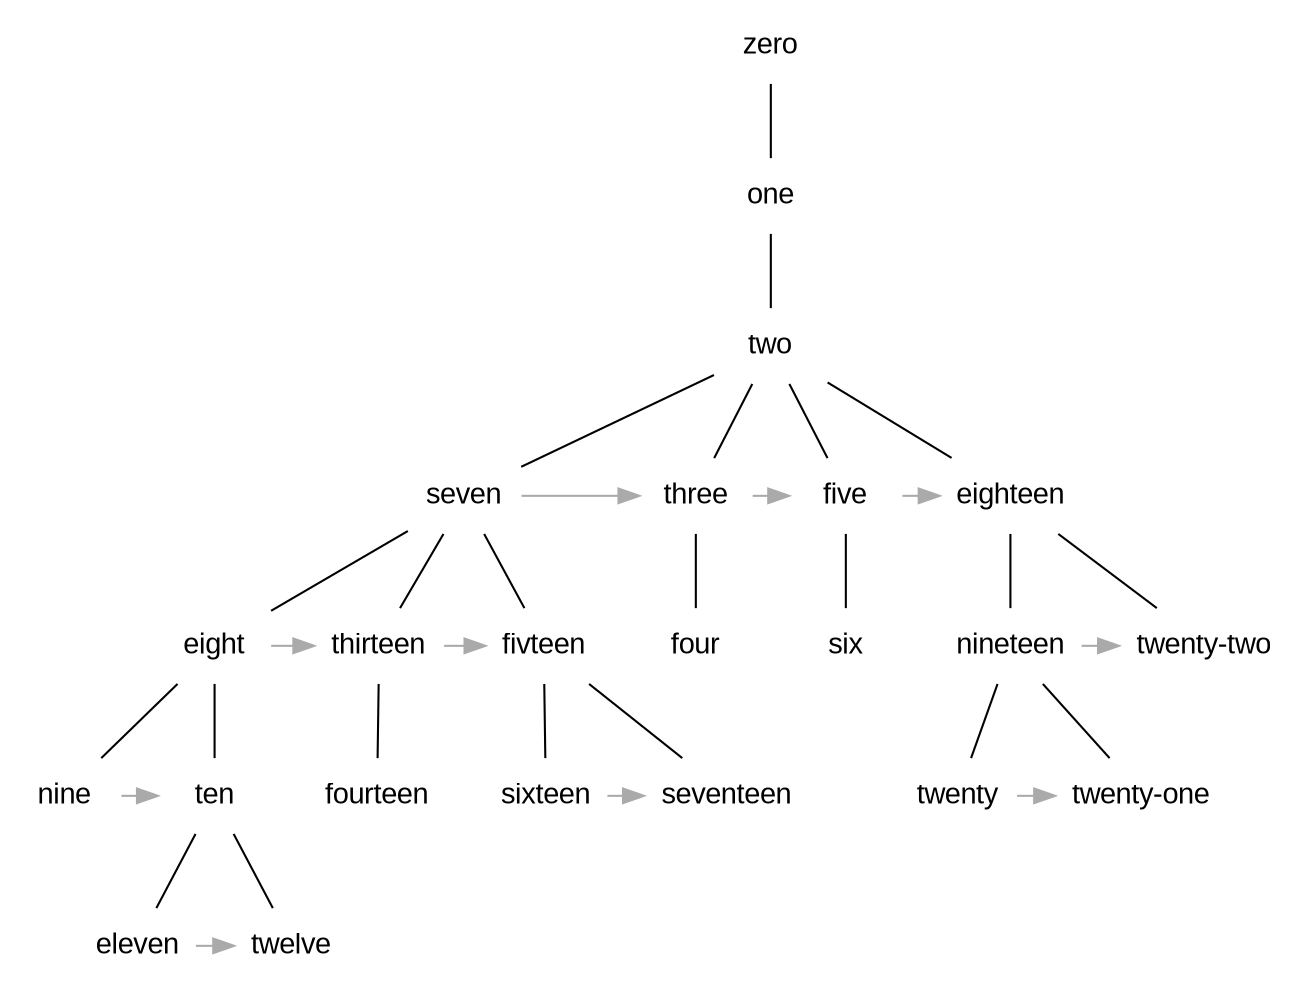 digraph G {

  node [shape=plaintext fontname="Arial"];

  0  -> 1  [arrowhead=none];
  1  -> 2  [arrowhead=none];
  2  -> 7  [arrowhead=none];
  7  -> 8  [arrowhead=none];
  8  -> 9  [arrowhead=none];
  8  -> 10 [arrowhead=none];
  9  -> 10 [color="#aaaaaa" constraint=false];
  10 -> 11 [arrowhead=none];
  10 -> 12 [arrowhead=none];
  11 -> 12 [color="#aaaaaa" constraint=false];
  7  -> 13 [arrowhead=none];
  8  -> 13 [color="#aaaaaa" constraint=false];
  13 -> 14 [arrowhead=none];
  7  -> 15 [arrowhead=none];
  13 -> 15 [color="#aaaaaa" constraint=false];
  15 -> 16 [arrowhead=none];
  15 -> 17 [arrowhead=none];
  16 -> 17 [color="#aaaaaa" constraint=false];
  2  -> 3  [arrowhead=none];
  7  -> 3  [color="#aaaaaa" constraint=false];
  3  -> 4  [arrowhead=none];
  2  -> 5  [arrowhead=none];
  3  -> 5  [color="#aaaaaa" constraint=false];
  5  -> 6  [arrowhead=none];
  2  -> 18 [arrowhead=none];
  5  -> 18 [color="#aaaaaa" constraint=false];
  18 -> 19 [arrowhead=none];
  19 -> 20 [arrowhead=none];
  19 -> 21 [arrowhead=none];
  20 -> 21 [color="#aaaaaa" constraint=false];
  18 -> 22 [arrowhead=none];
  19 -> 22 [color="#aaaaaa" constraint=false];

  0  [label="zero"      ];
  1  [label="one"       ];
  2  [label="two"       ];
  3  [label="three"     ];
  4  [label="four"      ];
  5  [label="five"      ];
  6  [label="six"       ];
  7  [label="seven"     ];
  8  [label="eight"     ];
  9  [label="nine"      ];
  10 [label="ten"       ];
  11 [label="eleven"    ];
  12 [label="twelve"    ];
  13 [label="thirteen"  ];
  14 [label="fourteen"  ];
  15 [label="fivteen"   ];
  16 [label="sixteen"   ];
  17 [label="seventeen" ];
  18 [label="eighteen"  ];
  19 [label="nineteen"  ];
  20 [label="twenty"    ];
  21 [label="twenty-one"];
  22 [label="twenty-two"];

}